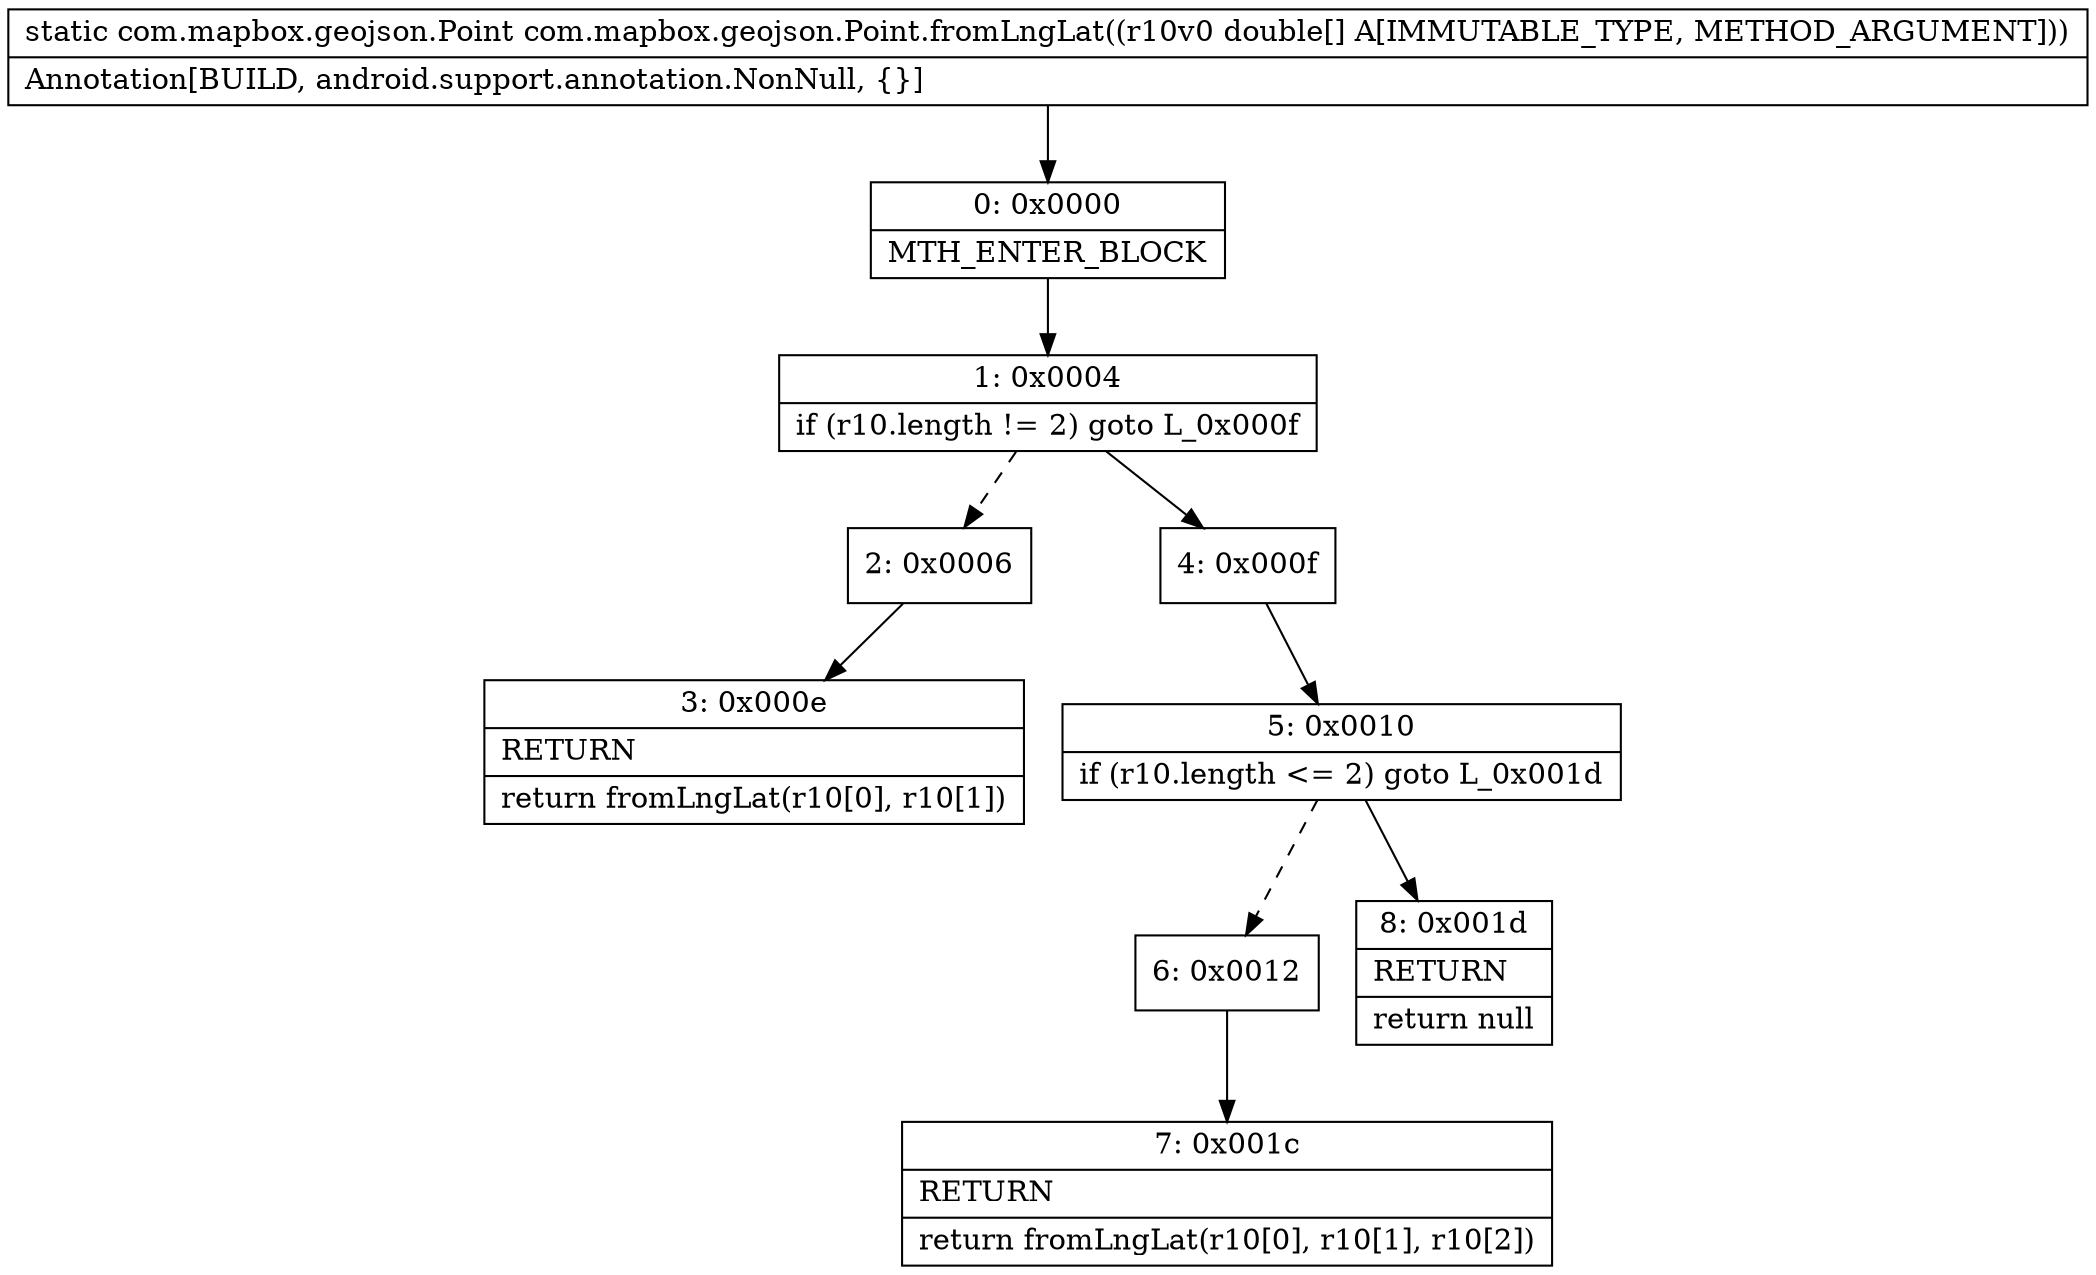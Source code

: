 digraph "CFG forcom.mapbox.geojson.Point.fromLngLat([D)Lcom\/mapbox\/geojson\/Point;" {
Node_0 [shape=record,label="{0\:\ 0x0000|MTH_ENTER_BLOCK\l}"];
Node_1 [shape=record,label="{1\:\ 0x0004|if (r10.length != 2) goto L_0x000f\l}"];
Node_2 [shape=record,label="{2\:\ 0x0006}"];
Node_3 [shape=record,label="{3\:\ 0x000e|RETURN\l|return fromLngLat(r10[0], r10[1])\l}"];
Node_4 [shape=record,label="{4\:\ 0x000f}"];
Node_5 [shape=record,label="{5\:\ 0x0010|if (r10.length \<= 2) goto L_0x001d\l}"];
Node_6 [shape=record,label="{6\:\ 0x0012}"];
Node_7 [shape=record,label="{7\:\ 0x001c|RETURN\l|return fromLngLat(r10[0], r10[1], r10[2])\l}"];
Node_8 [shape=record,label="{8\:\ 0x001d|RETURN\l|return null\l}"];
MethodNode[shape=record,label="{static com.mapbox.geojson.Point com.mapbox.geojson.Point.fromLngLat((r10v0 double[] A[IMMUTABLE_TYPE, METHOD_ARGUMENT]))  | Annotation[BUILD, android.support.annotation.NonNull, \{\}]\l}"];
MethodNode -> Node_0;
Node_0 -> Node_1;
Node_1 -> Node_2[style=dashed];
Node_1 -> Node_4;
Node_2 -> Node_3;
Node_4 -> Node_5;
Node_5 -> Node_6[style=dashed];
Node_5 -> Node_8;
Node_6 -> Node_7;
}

